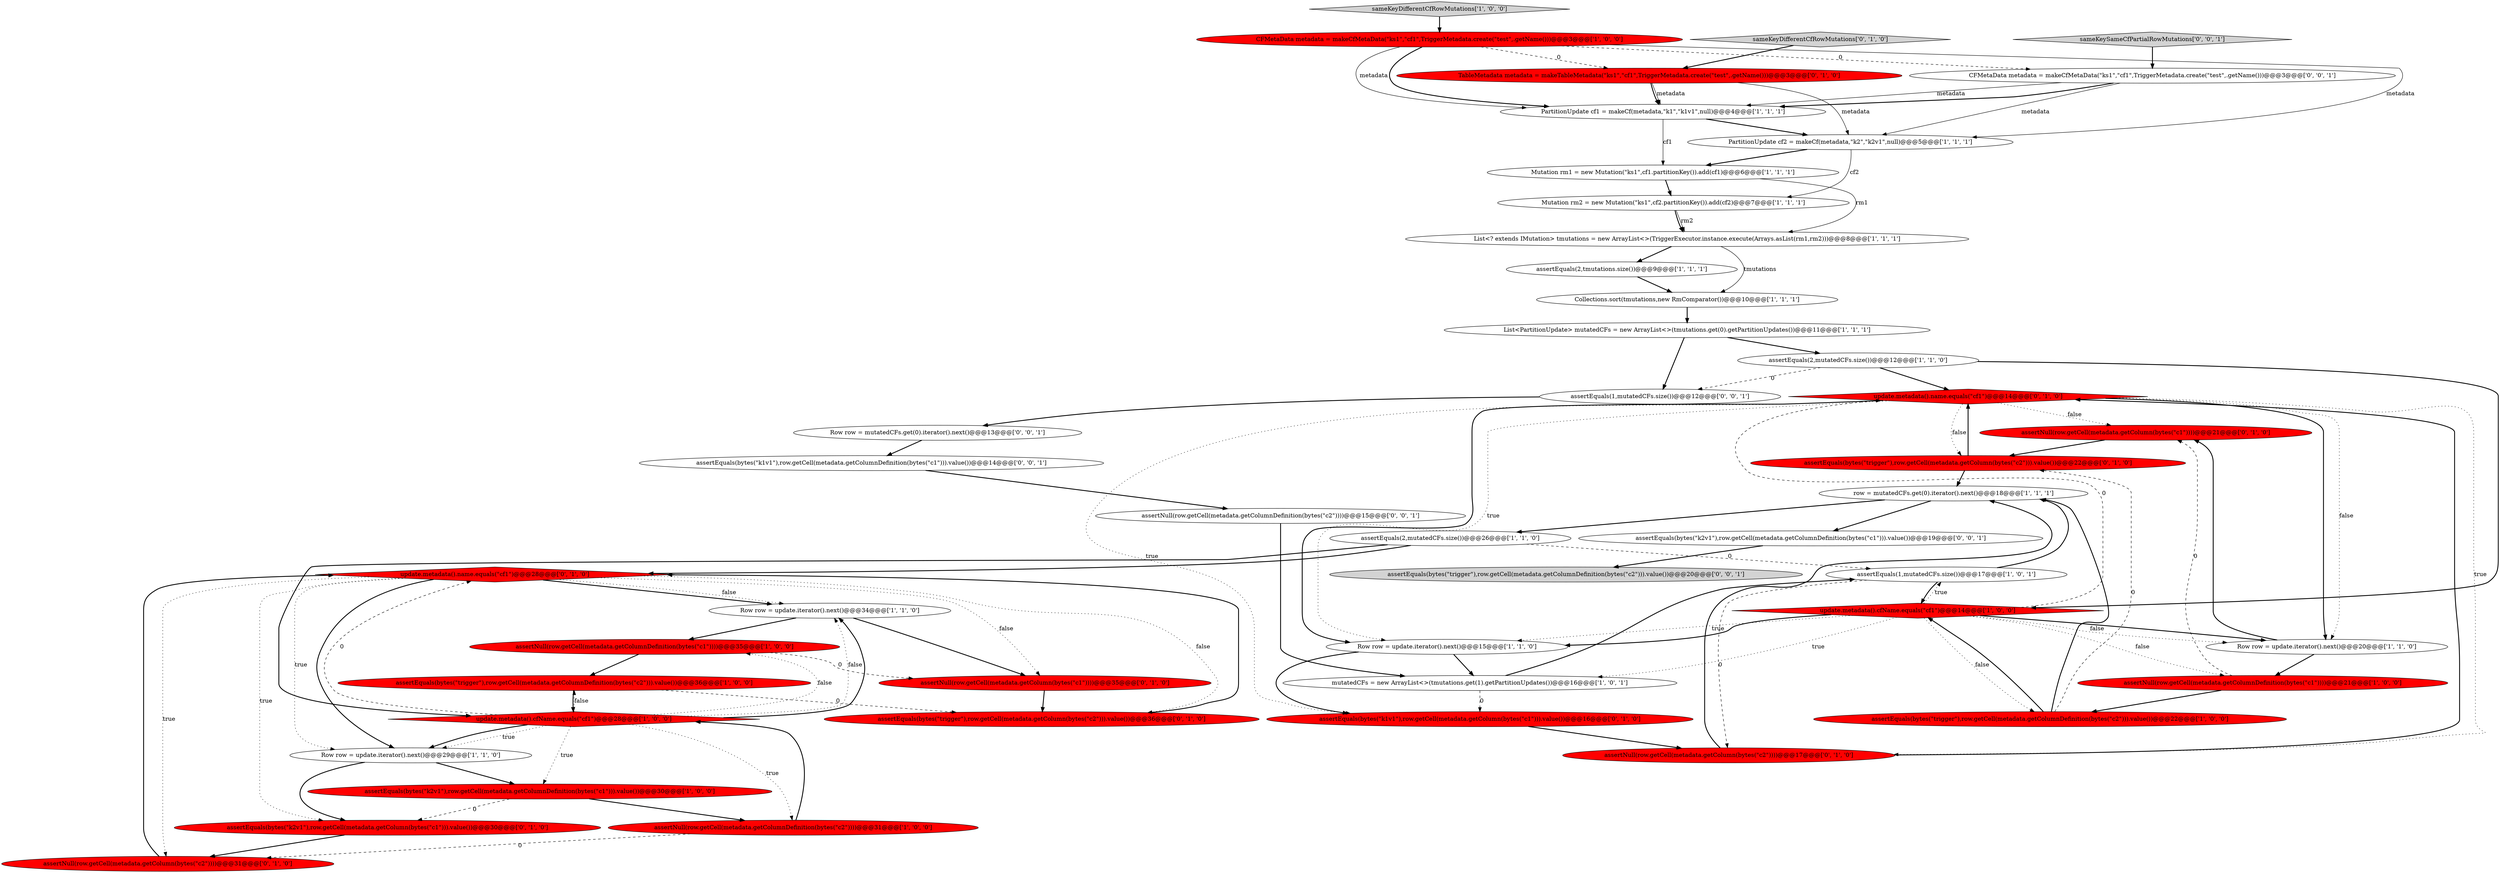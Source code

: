 digraph {
37 [style = filled, label = "sameKeyDifferentCfRowMutations['0', '1', '0']", fillcolor = lightgray, shape = diamond image = "AAA0AAABBB2BBB"];
46 [style = filled, label = "assertNull(row.getCell(metadata.getColumnDefinition(bytes(\"c2\"))))@@@15@@@['0', '0', '1']", fillcolor = white, shape = ellipse image = "AAA0AAABBB3BBB"];
21 [style = filled, label = "assertEquals(2,mutatedCFs.size())@@@12@@@['1', '1', '0']", fillcolor = white, shape = ellipse image = "AAA0AAABBB1BBB"];
5 [style = filled, label = "Mutation rm2 = new Mutation(\"ks1\",cf2.partitionKey()).add(cf2)@@@7@@@['1', '1', '1']", fillcolor = white, shape = ellipse image = "AAA0AAABBB1BBB"];
11 [style = filled, label = "assertEquals(bytes(\"trigger\"),row.getCell(metadata.getColumnDefinition(bytes(\"c2\"))).value())@@@36@@@['1', '0', '0']", fillcolor = red, shape = ellipse image = "AAA1AAABBB1BBB"];
15 [style = filled, label = "sameKeyDifferentCfRowMutations['1', '0', '0']", fillcolor = lightgray, shape = diamond image = "AAA0AAABBB1BBB"];
27 [style = filled, label = "update.metadata().name.equals(\"cf1\")@@@14@@@['0', '1', '0']", fillcolor = red, shape = diamond image = "AAA1AAABBB2BBB"];
29 [style = filled, label = "update.metadata().name.equals(\"cf1\")@@@28@@@['0', '1', '0']", fillcolor = red, shape = diamond image = "AAA1AAABBB2BBB"];
41 [style = filled, label = "Row row = mutatedCFs.get(0).iterator().next()@@@13@@@['0', '0', '1']", fillcolor = white, shape = ellipse image = "AAA0AAABBB3BBB"];
45 [style = filled, label = "assertEquals(bytes(\"k1v1\"),row.getCell(metadata.getColumnDefinition(bytes(\"c1\"))).value())@@@14@@@['0', '0', '1']", fillcolor = white, shape = ellipse image = "AAA0AAABBB3BBB"];
28 [style = filled, label = "TableMetadata metadata = makeTableMetadata(\"ks1\",\"cf1\",TriggerMetadata.create(\"test\",.getName()))@@@3@@@['0', '1', '0']", fillcolor = red, shape = ellipse image = "AAA1AAABBB2BBB"];
1 [style = filled, label = "CFMetaData metadata = makeCfMetaData(\"ks1\",\"cf1\",TriggerMetadata.create(\"test\",.getName()))@@@3@@@['1', '0', '0']", fillcolor = red, shape = ellipse image = "AAA1AAABBB1BBB"];
3 [style = filled, label = "assertNull(row.getCell(metadata.getColumnDefinition(bytes(\"c1\"))))@@@35@@@['1', '0', '0']", fillcolor = red, shape = ellipse image = "AAA1AAABBB1BBB"];
34 [style = filled, label = "assertNull(row.getCell(metadata.getColumn(bytes(\"c1\"))))@@@35@@@['0', '1', '0']", fillcolor = red, shape = ellipse image = "AAA1AAABBB2BBB"];
4 [style = filled, label = "PartitionUpdate cf2 = makeCf(metadata,\"k2\",\"k2v1\",null)@@@5@@@['1', '1', '1']", fillcolor = white, shape = ellipse image = "AAA0AAABBB1BBB"];
30 [style = filled, label = "assertNull(row.getCell(metadata.getColumn(bytes(\"c1\"))))@@@21@@@['0', '1', '0']", fillcolor = red, shape = ellipse image = "AAA1AAABBB2BBB"];
32 [style = filled, label = "assertEquals(bytes(\"trigger\"),row.getCell(metadata.getColumn(bytes(\"c2\"))).value())@@@36@@@['0', '1', '0']", fillcolor = red, shape = ellipse image = "AAA1AAABBB2BBB"];
38 [style = filled, label = "assertNull(row.getCell(metadata.getColumn(bytes(\"c2\"))))@@@17@@@['0', '1', '0']", fillcolor = red, shape = ellipse image = "AAA1AAABBB2BBB"];
13 [style = filled, label = "assertEquals(2,tmutations.size())@@@9@@@['1', '1', '1']", fillcolor = white, shape = ellipse image = "AAA0AAABBB1BBB"];
26 [style = filled, label = "Row row = update.iterator().next()@@@15@@@['1', '1', '0']", fillcolor = white, shape = ellipse image = "AAA0AAABBB1BBB"];
8 [style = filled, label = "assertEquals(1,mutatedCFs.size())@@@17@@@['1', '0', '1']", fillcolor = white, shape = ellipse image = "AAA0AAABBB1BBB"];
43 [style = filled, label = "CFMetaData metadata = makeCfMetaData(\"ks1\",\"cf1\",TriggerMetadata.create(\"test\",.getName()))@@@3@@@['0', '0', '1']", fillcolor = white, shape = ellipse image = "AAA0AAABBB3BBB"];
7 [style = filled, label = "assertEquals(bytes(\"trigger\"),row.getCell(metadata.getColumnDefinition(bytes(\"c2\"))).value())@@@22@@@['1', '0', '0']", fillcolor = red, shape = ellipse image = "AAA1AAABBB1BBB"];
16 [style = filled, label = "Row row = update.iterator().next()@@@20@@@['1', '1', '0']", fillcolor = white, shape = ellipse image = "AAA0AAABBB1BBB"];
44 [style = filled, label = "assertEquals(bytes(\"trigger\"),row.getCell(metadata.getColumnDefinition(bytes(\"c2\"))).value())@@@20@@@['0', '0', '1']", fillcolor = lightgray, shape = ellipse image = "AAA0AAABBB3BBB"];
14 [style = filled, label = "assertEquals(bytes(\"k2v1\"),row.getCell(metadata.getColumnDefinition(bytes(\"c1\"))).value())@@@30@@@['1', '0', '0']", fillcolor = red, shape = ellipse image = "AAA1AAABBB1BBB"];
42 [style = filled, label = "assertEquals(1,mutatedCFs.size())@@@12@@@['0', '0', '1']", fillcolor = white, shape = ellipse image = "AAA0AAABBB3BBB"];
24 [style = filled, label = "List<? extends IMutation> tmutations = new ArrayList<>(TriggerExecutor.instance.execute(Arrays.asList(rm1,rm2)))@@@8@@@['1', '1', '1']", fillcolor = white, shape = ellipse image = "AAA0AAABBB1BBB"];
20 [style = filled, label = "assertEquals(2,mutatedCFs.size())@@@26@@@['1', '1', '0']", fillcolor = white, shape = ellipse image = "AAA0AAABBB1BBB"];
39 [style = filled, label = "assertEquals(bytes(\"k2v1\"),row.getCell(metadata.getColumnDefinition(bytes(\"c1\"))).value())@@@19@@@['0', '0', '1']", fillcolor = white, shape = ellipse image = "AAA0AAABBB3BBB"];
2 [style = filled, label = "Mutation rm1 = new Mutation(\"ks1\",cf1.partitionKey()).add(cf1)@@@6@@@['1', '1', '1']", fillcolor = white, shape = ellipse image = "AAA0AAABBB1BBB"];
12 [style = filled, label = "update.metadata().cfName.equals(\"cf1\")@@@14@@@['1', '0', '0']", fillcolor = red, shape = diamond image = "AAA1AAABBB1BBB"];
31 [style = filled, label = "assertNull(row.getCell(metadata.getColumn(bytes(\"c2\"))))@@@31@@@['0', '1', '0']", fillcolor = red, shape = ellipse image = "AAA1AAABBB2BBB"];
10 [style = filled, label = "Row row = update.iterator().next()@@@34@@@['1', '1', '0']", fillcolor = white, shape = ellipse image = "AAA0AAABBB1BBB"];
35 [style = filled, label = "assertEquals(bytes(\"k2v1\"),row.getCell(metadata.getColumn(bytes(\"c1\"))).value())@@@30@@@['0', '1', '0']", fillcolor = red, shape = ellipse image = "AAA1AAABBB2BBB"];
19 [style = filled, label = "row = mutatedCFs.get(0).iterator().next()@@@18@@@['1', '1', '1']", fillcolor = white, shape = ellipse image = "AAA0AAABBB1BBB"];
40 [style = filled, label = "sameKeySameCfPartialRowMutations['0', '0', '1']", fillcolor = lightgray, shape = diamond image = "AAA0AAABBB3BBB"];
33 [style = filled, label = "assertEquals(bytes(\"trigger\"),row.getCell(metadata.getColumn(bytes(\"c2\"))).value())@@@22@@@['0', '1', '0']", fillcolor = red, shape = ellipse image = "AAA1AAABBB2BBB"];
6 [style = filled, label = "List<PartitionUpdate> mutatedCFs = new ArrayList<>(tmutations.get(0).getPartitionUpdates())@@@11@@@['1', '1', '1']", fillcolor = white, shape = ellipse image = "AAA0AAABBB1BBB"];
9 [style = filled, label = "assertNull(row.getCell(metadata.getColumnDefinition(bytes(\"c1\"))))@@@21@@@['1', '0', '0']", fillcolor = red, shape = ellipse image = "AAA1AAABBB1BBB"];
17 [style = filled, label = "Row row = update.iterator().next()@@@29@@@['1', '1', '0']", fillcolor = white, shape = ellipse image = "AAA0AAABBB1BBB"];
0 [style = filled, label = "update.metadata().cfName.equals(\"cf1\")@@@28@@@['1', '0', '0']", fillcolor = red, shape = diamond image = "AAA1AAABBB1BBB"];
18 [style = filled, label = "assertNull(row.getCell(metadata.getColumnDefinition(bytes(\"c2\"))))@@@31@@@['1', '0', '0']", fillcolor = red, shape = ellipse image = "AAA1AAABBB1BBB"];
25 [style = filled, label = "Collections.sort(tmutations,new RmComparator())@@@10@@@['1', '1', '1']", fillcolor = white, shape = ellipse image = "AAA0AAABBB1BBB"];
36 [style = filled, label = "assertEquals(bytes(\"k1v1\"),row.getCell(metadata.getColumn(bytes(\"c1\"))).value())@@@16@@@['0', '1', '0']", fillcolor = red, shape = ellipse image = "AAA1AAABBB2BBB"];
23 [style = filled, label = "PartitionUpdate cf1 = makeCf(metadata,\"k1\",\"k1v1\",null)@@@4@@@['1', '1', '1']", fillcolor = white, shape = ellipse image = "AAA0AAABBB1BBB"];
22 [style = filled, label = "mutatedCFs = new ArrayList<>(tmutations.get(1).getPartitionUpdates())@@@16@@@['1', '0', '1']", fillcolor = white, shape = ellipse image = "AAA0AAABBB1BBB"];
11->32 [style = dashed, label="0"];
22->36 [style = dashed, label="0"];
42->41 [style = bold, label=""];
37->28 [style = bold, label=""];
12->8 [style = dotted, label="true"];
20->0 [style = bold, label=""];
25->6 [style = bold, label=""];
9->7 [style = bold, label=""];
43->23 [style = bold, label=""];
1->23 [style = bold, label=""];
26->22 [style = bold, label=""];
22->8 [style = bold, label=""];
12->9 [style = dotted, label="false"];
2->24 [style = solid, label="rm1"];
0->3 [style = dotted, label="false"];
17->14 [style = bold, label=""];
29->32 [style = dotted, label="false"];
34->32 [style = bold, label=""];
41->45 [style = bold, label=""];
18->0 [style = bold, label=""];
16->9 [style = bold, label=""];
27->36 [style = dotted, label="true"];
9->30 [style = dashed, label="0"];
17->35 [style = bold, label=""];
13->25 [style = bold, label=""];
35->31 [style = bold, label=""];
28->4 [style = solid, label="metadata"];
12->7 [style = dotted, label="false"];
1->43 [style = dashed, label="0"];
0->17 [style = bold, label=""];
19->20 [style = bold, label=""];
3->11 [style = bold, label=""];
19->39 [style = bold, label=""];
31->29 [style = bold, label=""];
4->2 [style = bold, label=""];
27->16 [style = bold, label=""];
33->27 [style = bold, label=""];
27->30 [style = dotted, label="false"];
12->22 [style = dotted, label="true"];
3->34 [style = dashed, label="0"];
10->34 [style = bold, label=""];
8->38 [style = dashed, label="0"];
12->27 [style = dashed, label="0"];
14->35 [style = dashed, label="0"];
14->18 [style = bold, label=""];
0->14 [style = dotted, label="true"];
45->46 [style = bold, label=""];
18->31 [style = dashed, label="0"];
24->13 [style = bold, label=""];
27->26 [style = bold, label=""];
27->33 [style = dotted, label="false"];
29->17 [style = dotted, label="true"];
1->4 [style = solid, label="metadata"];
29->17 [style = bold, label=""];
30->33 [style = bold, label=""];
0->18 [style = dotted, label="true"];
21->27 [style = bold, label=""];
6->21 [style = bold, label=""];
6->42 [style = bold, label=""];
38->27 [style = bold, label=""];
23->2 [style = solid, label="cf1"];
27->38 [style = dotted, label="true"];
1->28 [style = dashed, label="0"];
21->42 [style = dashed, label="0"];
38->19 [style = bold, label=""];
21->12 [style = bold, label=""];
12->26 [style = dotted, label="true"];
0->11 [style = dotted, label="false"];
24->25 [style = solid, label="tmutations"];
20->8 [style = dashed, label="0"];
28->23 [style = bold, label=""];
5->24 [style = bold, label=""];
4->5 [style = solid, label="cf2"];
16->30 [style = bold, label=""];
0->29 [style = dashed, label="0"];
29->10 [style = bold, label=""];
40->43 [style = bold, label=""];
33->19 [style = bold, label=""];
7->19 [style = bold, label=""];
8->12 [style = bold, label=""];
46->22 [style = bold, label=""];
2->5 [style = bold, label=""];
15->1 [style = bold, label=""];
0->10 [style = dotted, label="false"];
28->23 [style = solid, label="metadata"];
39->44 [style = bold, label=""];
20->29 [style = bold, label=""];
7->12 [style = bold, label=""];
27->16 [style = dotted, label="false"];
8->19 [style = bold, label=""];
27->26 [style = dotted, label="true"];
26->36 [style = bold, label=""];
43->4 [style = solid, label="metadata"];
43->23 [style = solid, label="metadata"];
23->4 [style = bold, label=""];
10->3 [style = bold, label=""];
12->16 [style = bold, label=""];
12->26 [style = bold, label=""];
29->34 [style = dotted, label="false"];
1->23 [style = solid, label="metadata"];
32->29 [style = bold, label=""];
12->16 [style = dotted, label="false"];
0->10 [style = bold, label=""];
11->0 [style = bold, label=""];
0->17 [style = dotted, label="true"];
5->24 [style = solid, label="rm2"];
29->10 [style = dotted, label="false"];
7->33 [style = dashed, label="0"];
36->38 [style = bold, label=""];
29->35 [style = dotted, label="true"];
29->31 [style = dotted, label="true"];
}
